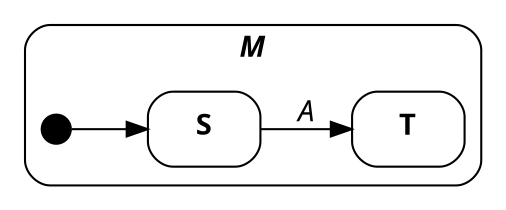 digraph {
  rankdir=LR
  node [shape=record, style=rounded, fontname="Sans Bold"]
  edge [fontname="Sans"]
  subgraph cluster_M {
    label=<M<BR ALIGN="LEFT"/>>
    shape=record
    style=rounded
    fontname="Sans Bold Italic"
    INITIAL [label="", shape=circle, width=0.2, style=filled, fillcolor=black]
    S [label=<<B>S</B>>]
    T [label=<<B>T</B>>]
    INITIAL -> S
    "S" -> T [label=<<FONT FACE="Sans Italic">A</FONT>>]
  }
}